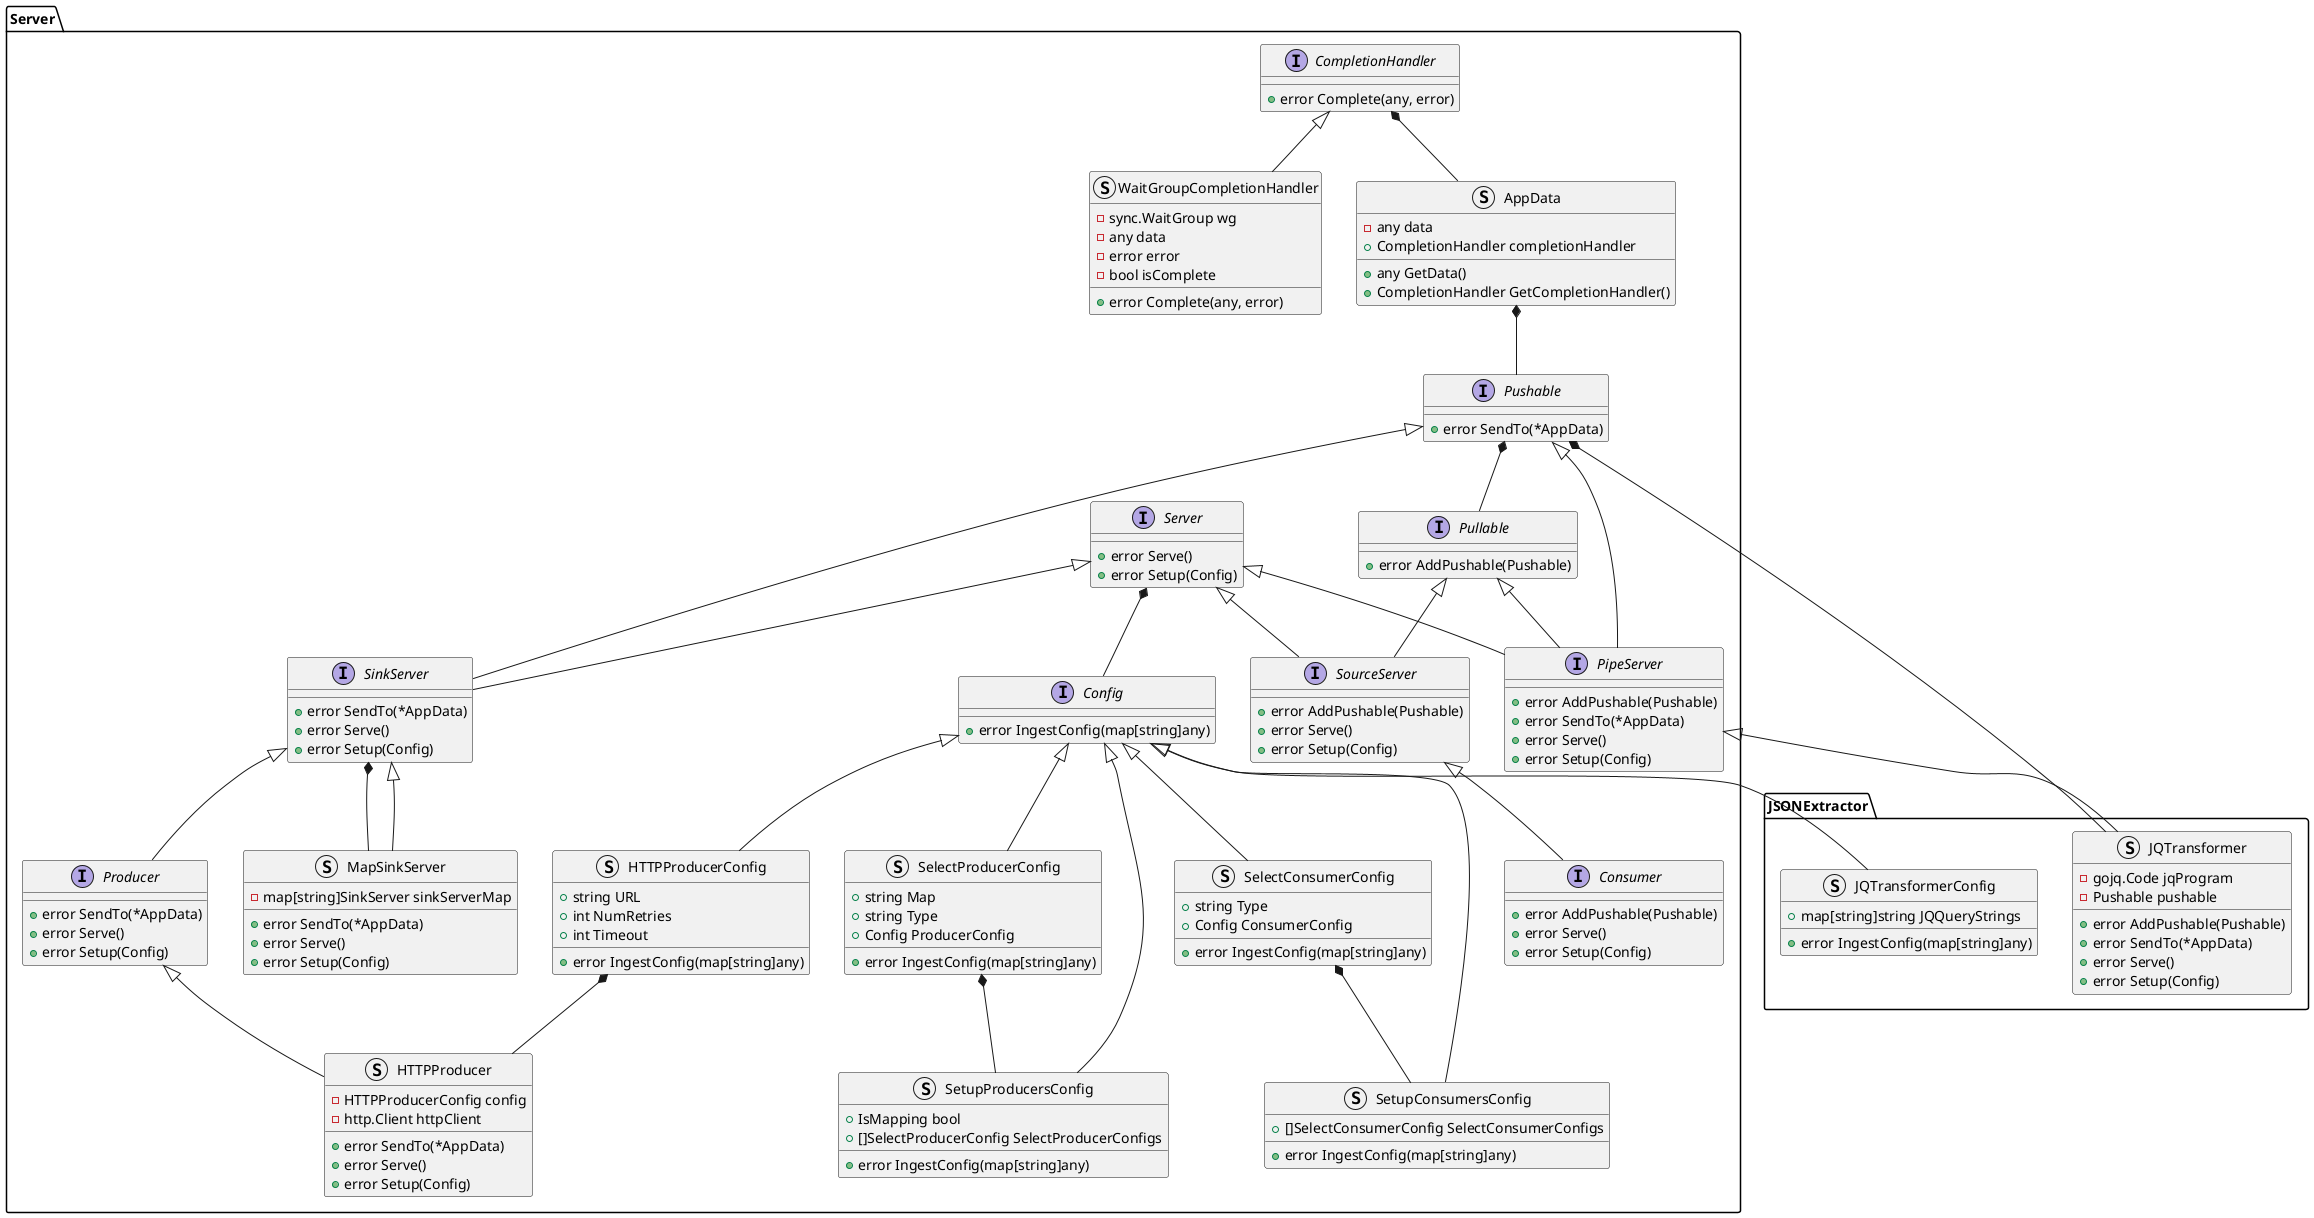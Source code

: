 @startuml
namespace JSONExtractor {
    struct JQTransformerConfig {
        +map[string]string JQQueryStrings
        +error IngestConfig(map[string]any)
    }
    struct JQTransformer {
        -gojq.Code jqProgram
        -Pushable pushable
        +error AddPushable(Pushable)
        +error SendTo(*AppData)
        +error Serve()
        +error Setup(Config)
    }
}
namespace Server {
    interface CompletionHandler {
        +error Complete(any, error)
    }
    struct WaitGroupCompletionHandler {
        -sync.WaitGroup wg
        -any data
        -error error
        -bool isComplete
        +error Complete(any, error)
    }
    struct AppData {
        -any data
        +CompletionHandler completionHandler
        +any GetData()
        +CompletionHandler GetCompletionHandler()
    }
    interface Server {
        +error Serve()
        +error Setup(Config)
    }
    interface Pullable {
        +error AddPushable(Pushable)
    }
    interface Pushable {
        +error SendTo(*AppData)
    }
    interface SourceServer {
        +error AddPushable(Pushable)
        +error Serve()
        +error Setup(Config)
    }
    interface SinkServer {
        +error SendTo(*AppData)
        +error Serve()
        +error Setup(Config)
    }
    interface PipeServer {
        +error AddPushable(Pushable)
        +error SendTo(*AppData)
        +error Serve()
        +error Setup(Config)
    }
    interface Producer {
        +error SendTo(*AppData)
        +error Serve()
        +error Setup(Config)
    }
    struct HTTPProducer {
        -HTTPProducerConfig config
        -http.Client httpClient
        +error SendTo(*AppData)
        +error Serve()
        +error Setup(Config)
    }
    interface Consumer {
        +error AddPushable(Pushable)
        +error Serve()
        +error Setup(Config)
    }
    struct MapSinkServer {
        -map[string]SinkServer sinkServerMap
        +error SendTo(*AppData)
        +error Serve()
        +error Setup(Config)
    }
    interface Config {
        +error IngestConfig(map[string]any)
    }
    struct HTTPProducerConfig {
        +string URL
        +int NumRetries
        +int Timeout
        +error IngestConfig(map[string]any)
    }
    struct SelectProducerConfig {
        +string Map
        +string Type
        +Config ProducerConfig
        +error IngestConfig(map[string]any)
    }
    struct SetupProducersConfig {
        +IsMapping bool
        +[]SelectProducerConfig SelectProducerConfigs
        +error IngestConfig(map[string]any)
    }
    struct SelectConsumerConfig {
        +string Type
        +Config ConsumerConfig
        +error IngestConfig(map[string]any)
    }
    struct SetupConsumersConfig {
        +[]SelectConsumerConfig SelectConsumerConfigs
        +error IngestConfig(map[string]any)
    }
}
Server.CompletionHandler <|-- Server.WaitGroupCompletionHandler
Server.CompletionHandler *-- Server.AppData
Server.AppData *-- Server.Pushable
Server.Server <|-- Server.SourceServer
Server.Pushable *-- Server.Pullable
Server.Pullable <|-- Server.SourceServer
Server.Server <|-- Server.SinkServer
Server.Pushable <|-- Server.SinkServer
Server.Pushable <|-- Server.PipeServer
Server.Pullable <|-- Server.PipeServer
Server.Server <|-- Server.PipeServer

Server.SinkServer <|-- Server.Producer
Server.SinkServer *-- Server.MapSinkServer
Server.SinkServer <|-- Server.MapSinkServer
Server.SourceServer <|-- Server.Consumer

Server.PipeServer <|-- JSONExtractor.JQTransformer
Server.Pushable *-- JSONExtractor.JQTransformer


Server.Server *-- Server.Config
Server.Config <|-- JSONExtractor.JQTransformerConfig
Server.Config <|-- Server.HTTPProducerConfig
Server.Config <|-- Server.SelectProducerConfig
Server.Config <|-- Server.SetupProducersConfig
Server.Config <|-- Server.SelectConsumerConfig
Server.Config <|-- Server.SetupConsumersConfig
Server.SelectProducerConfig *-- Server.SetupProducersConfig
Server.SelectConsumerConfig *-- Server.SetupConsumersConfig
Server.Producer <|-- Server.HTTPProducer
Server.HTTPProducerConfig *-- Server.HTTPProducer
@enduml